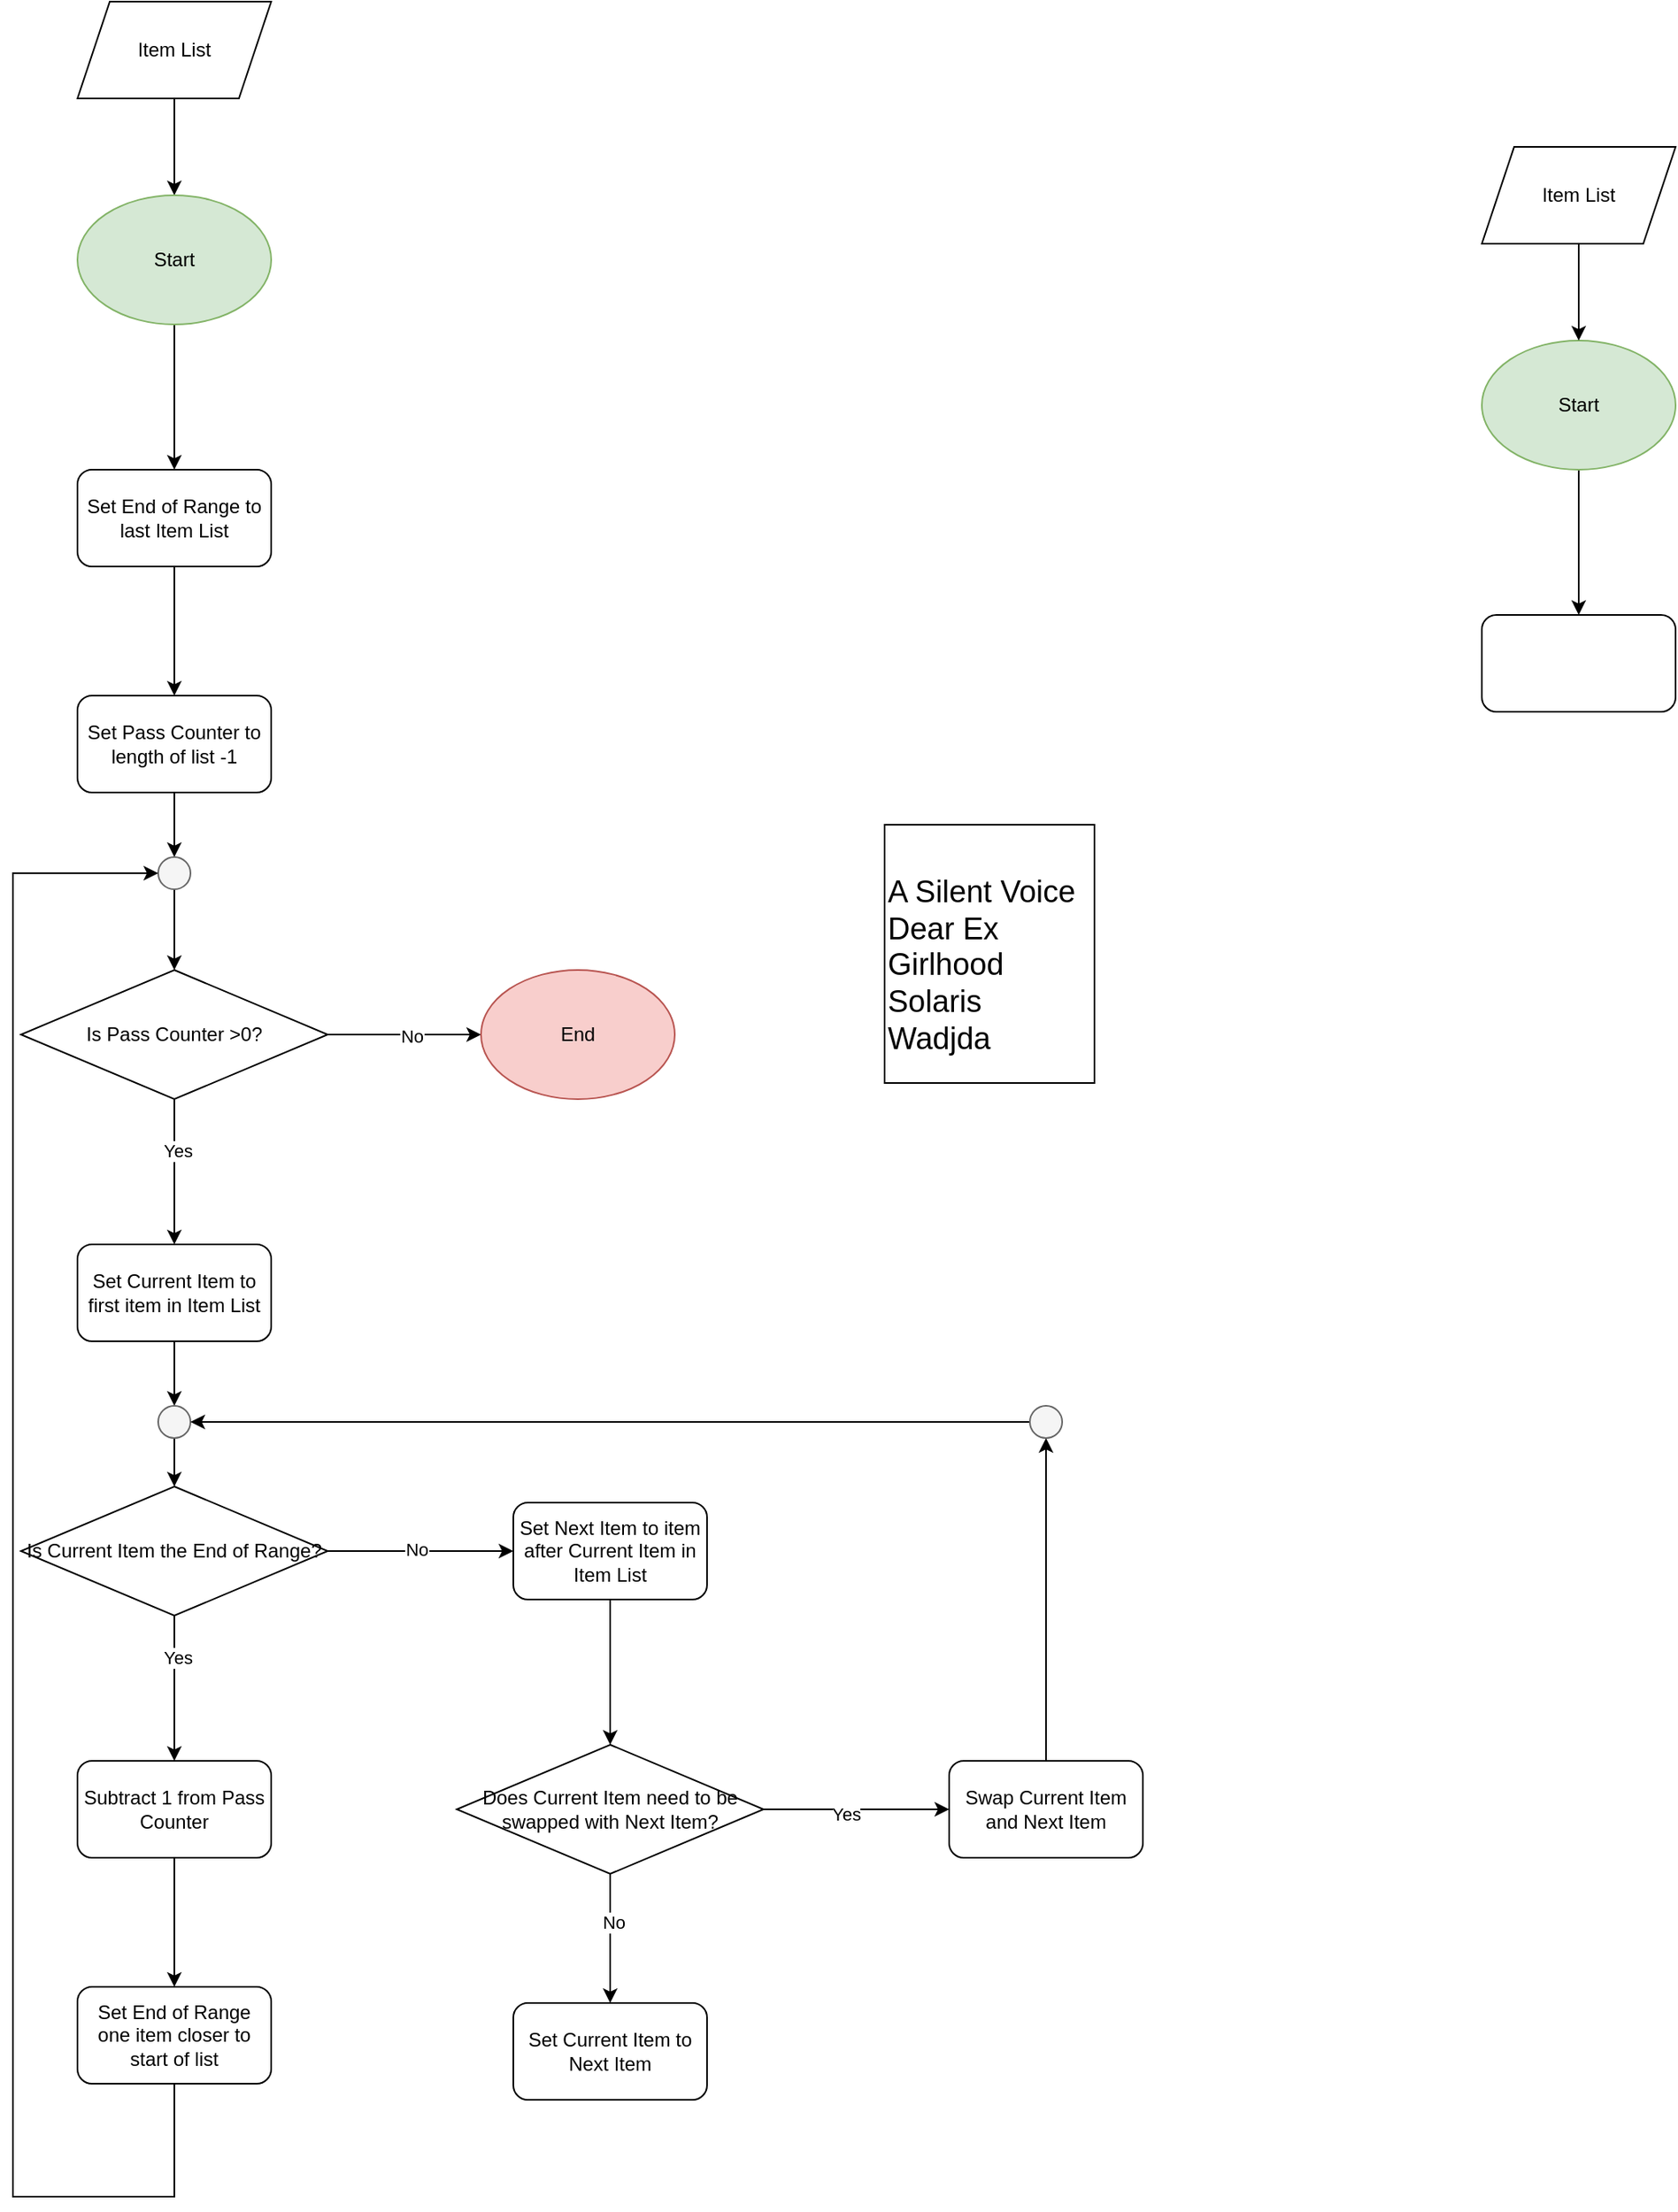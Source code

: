 <mxfile version="23.1.7" type="github">
  <diagram name="Page-1" id="4cCXQPGyLR-IM04o_rQ0">
    <mxGraphModel dx="1434" dy="754" grid="1" gridSize="10" guides="1" tooltips="1" connect="1" arrows="1" fold="1" page="1" pageScale="1" pageWidth="850" pageHeight="1100" math="0" shadow="0">
      <root>
        <mxCell id="0" />
        <mxCell id="1" parent="0" />
        <mxCell id="LrS78nxfHwzHgghSMV4p-3" value="" style="edgeStyle=orthogonalEdgeStyle;rounded=0;orthogonalLoop=1;jettySize=auto;html=1;" edge="1" parent="1" source="LrS78nxfHwzHgghSMV4p-1" target="LrS78nxfHwzHgghSMV4p-2">
          <mxGeometry relative="1" as="geometry" />
        </mxCell>
        <mxCell id="LrS78nxfHwzHgghSMV4p-1" value="Item List" style="shape=parallelogram;perimeter=parallelogramPerimeter;whiteSpace=wrap;html=1;fixedSize=1;" vertex="1" parent="1">
          <mxGeometry x="50" y="40" width="120" height="60" as="geometry" />
        </mxCell>
        <mxCell id="LrS78nxfHwzHgghSMV4p-5" value="" style="edgeStyle=orthogonalEdgeStyle;rounded=0;orthogonalLoop=1;jettySize=auto;html=1;" edge="1" parent="1" source="LrS78nxfHwzHgghSMV4p-2" target="LrS78nxfHwzHgghSMV4p-4">
          <mxGeometry relative="1" as="geometry" />
        </mxCell>
        <mxCell id="LrS78nxfHwzHgghSMV4p-2" value="Start" style="ellipse;whiteSpace=wrap;html=1;fillColor=#d5e8d4;strokeColor=#82b366;" vertex="1" parent="1">
          <mxGeometry x="50" y="160" width="120" height="80" as="geometry" />
        </mxCell>
        <mxCell id="LrS78nxfHwzHgghSMV4p-7" value="" style="edgeStyle=orthogonalEdgeStyle;rounded=0;orthogonalLoop=1;jettySize=auto;html=1;" edge="1" parent="1" source="LrS78nxfHwzHgghSMV4p-4" target="LrS78nxfHwzHgghSMV4p-6">
          <mxGeometry relative="1" as="geometry" />
        </mxCell>
        <mxCell id="LrS78nxfHwzHgghSMV4p-4" value="Set End of Range to last Item List" style="rounded=1;whiteSpace=wrap;html=1;" vertex="1" parent="1">
          <mxGeometry x="50" y="330" width="120" height="60" as="geometry" />
        </mxCell>
        <mxCell id="LrS78nxfHwzHgghSMV4p-9" value="" style="edgeStyle=orthogonalEdgeStyle;rounded=0;orthogonalLoop=1;jettySize=auto;html=1;" edge="1" parent="1" source="LrS78nxfHwzHgghSMV4p-6" target="LrS78nxfHwzHgghSMV4p-8">
          <mxGeometry relative="1" as="geometry" />
        </mxCell>
        <mxCell id="LrS78nxfHwzHgghSMV4p-6" value="Set Pass Counter to length of list -1" style="rounded=1;whiteSpace=wrap;html=1;" vertex="1" parent="1">
          <mxGeometry x="50" y="470" width="120" height="60" as="geometry" />
        </mxCell>
        <mxCell id="LrS78nxfHwzHgghSMV4p-11" value="" style="edgeStyle=orthogonalEdgeStyle;rounded=0;orthogonalLoop=1;jettySize=auto;html=1;" edge="1" parent="1" source="LrS78nxfHwzHgghSMV4p-8" target="LrS78nxfHwzHgghSMV4p-10">
          <mxGeometry relative="1" as="geometry" />
        </mxCell>
        <mxCell id="LrS78nxfHwzHgghSMV4p-8" value="" style="ellipse;whiteSpace=wrap;html=1;aspect=fixed;fillColor=#f5f5f5;fontColor=#333333;strokeColor=#666666;" vertex="1" parent="1">
          <mxGeometry x="100" y="570" width="20" height="20" as="geometry" />
        </mxCell>
        <mxCell id="LrS78nxfHwzHgghSMV4p-13" value="" style="edgeStyle=orthogonalEdgeStyle;rounded=0;orthogonalLoop=1;jettySize=auto;html=1;" edge="1" parent="1" source="LrS78nxfHwzHgghSMV4p-10" target="LrS78nxfHwzHgghSMV4p-12">
          <mxGeometry relative="1" as="geometry" />
        </mxCell>
        <mxCell id="LrS78nxfHwzHgghSMV4p-17" value="No" style="edgeLabel;html=1;align=center;verticalAlign=middle;resizable=0;points=[];" vertex="1" connectable="0" parent="LrS78nxfHwzHgghSMV4p-13">
          <mxGeometry x="0.095" y="-1" relative="1" as="geometry">
            <mxPoint as="offset" />
          </mxGeometry>
        </mxCell>
        <mxCell id="LrS78nxfHwzHgghSMV4p-15" value="" style="edgeStyle=orthogonalEdgeStyle;rounded=0;orthogonalLoop=1;jettySize=auto;html=1;" edge="1" parent="1" source="LrS78nxfHwzHgghSMV4p-10" target="LrS78nxfHwzHgghSMV4p-14">
          <mxGeometry relative="1" as="geometry" />
        </mxCell>
        <mxCell id="LrS78nxfHwzHgghSMV4p-16" value="Yes" style="edgeLabel;html=1;align=center;verticalAlign=middle;resizable=0;points=[];" vertex="1" connectable="0" parent="LrS78nxfHwzHgghSMV4p-15">
          <mxGeometry x="-0.289" y="2" relative="1" as="geometry">
            <mxPoint as="offset" />
          </mxGeometry>
        </mxCell>
        <mxCell id="LrS78nxfHwzHgghSMV4p-10" value="Is Pass Counter &amp;gt;0?" style="rhombus;whiteSpace=wrap;html=1;" vertex="1" parent="1">
          <mxGeometry x="15" y="640" width="190" height="80" as="geometry" />
        </mxCell>
        <mxCell id="LrS78nxfHwzHgghSMV4p-12" value="End" style="ellipse;whiteSpace=wrap;html=1;fillColor=#f8cecc;strokeColor=#b85450;" vertex="1" parent="1">
          <mxGeometry x="300" y="640" width="120" height="80" as="geometry" />
        </mxCell>
        <mxCell id="LrS78nxfHwzHgghSMV4p-19" value="" style="edgeStyle=orthogonalEdgeStyle;rounded=0;orthogonalLoop=1;jettySize=auto;html=1;" edge="1" parent="1" source="LrS78nxfHwzHgghSMV4p-14" target="LrS78nxfHwzHgghSMV4p-18">
          <mxGeometry relative="1" as="geometry" />
        </mxCell>
        <mxCell id="LrS78nxfHwzHgghSMV4p-14" value="Set Current Item to first item in Item List" style="rounded=1;whiteSpace=wrap;html=1;" vertex="1" parent="1">
          <mxGeometry x="50" y="810" width="120" height="60" as="geometry" />
        </mxCell>
        <mxCell id="LrS78nxfHwzHgghSMV4p-21" value="" style="edgeStyle=orthogonalEdgeStyle;rounded=0;orthogonalLoop=1;jettySize=auto;html=1;" edge="1" parent="1" source="LrS78nxfHwzHgghSMV4p-18" target="LrS78nxfHwzHgghSMV4p-20">
          <mxGeometry relative="1" as="geometry" />
        </mxCell>
        <mxCell id="LrS78nxfHwzHgghSMV4p-18" value="" style="ellipse;whiteSpace=wrap;html=1;aspect=fixed;fillColor=#f5f5f5;fontColor=#333333;strokeColor=#666666;" vertex="1" parent="1">
          <mxGeometry x="100" y="910" width="20" height="20" as="geometry" />
        </mxCell>
        <mxCell id="LrS78nxfHwzHgghSMV4p-23" value="" style="edgeStyle=orthogonalEdgeStyle;rounded=0;orthogonalLoop=1;jettySize=auto;html=1;" edge="1" parent="1" source="LrS78nxfHwzHgghSMV4p-20" target="LrS78nxfHwzHgghSMV4p-22">
          <mxGeometry relative="1" as="geometry" />
        </mxCell>
        <mxCell id="LrS78nxfHwzHgghSMV4p-24" value="No" style="edgeLabel;html=1;align=center;verticalAlign=middle;resizable=0;points=[];" vertex="1" connectable="0" parent="LrS78nxfHwzHgghSMV4p-23">
          <mxGeometry x="-0.043" y="1" relative="1" as="geometry">
            <mxPoint as="offset" />
          </mxGeometry>
        </mxCell>
        <mxCell id="LrS78nxfHwzHgghSMV4p-26" value="" style="edgeStyle=orthogonalEdgeStyle;rounded=0;orthogonalLoop=1;jettySize=auto;html=1;" edge="1" parent="1" source="LrS78nxfHwzHgghSMV4p-20" target="LrS78nxfHwzHgghSMV4p-25">
          <mxGeometry relative="1" as="geometry" />
        </mxCell>
        <mxCell id="LrS78nxfHwzHgghSMV4p-27" value="Yes" style="edgeLabel;html=1;align=center;verticalAlign=middle;resizable=0;points=[];" vertex="1" connectable="0" parent="LrS78nxfHwzHgghSMV4p-26">
          <mxGeometry x="-0.422" y="2" relative="1" as="geometry">
            <mxPoint as="offset" />
          </mxGeometry>
        </mxCell>
        <mxCell id="LrS78nxfHwzHgghSMV4p-20" value="Is Current Item the End of Range?" style="rhombus;whiteSpace=wrap;html=1;" vertex="1" parent="1">
          <mxGeometry x="15" y="960" width="190" height="80" as="geometry" />
        </mxCell>
        <mxCell id="LrS78nxfHwzHgghSMV4p-31" value="" style="edgeStyle=orthogonalEdgeStyle;rounded=0;orthogonalLoop=1;jettySize=auto;html=1;" edge="1" parent="1" source="LrS78nxfHwzHgghSMV4p-22" target="LrS78nxfHwzHgghSMV4p-30">
          <mxGeometry relative="1" as="geometry" />
        </mxCell>
        <mxCell id="LrS78nxfHwzHgghSMV4p-22" value="Set Next Item to item after Current Item in Item List" style="rounded=1;whiteSpace=wrap;html=1;" vertex="1" parent="1">
          <mxGeometry x="320" y="970" width="120" height="60" as="geometry" />
        </mxCell>
        <mxCell id="LrS78nxfHwzHgghSMV4p-29" value="" style="edgeStyle=orthogonalEdgeStyle;rounded=0;orthogonalLoop=1;jettySize=auto;html=1;" edge="1" parent="1" source="LrS78nxfHwzHgghSMV4p-25" target="LrS78nxfHwzHgghSMV4p-28">
          <mxGeometry relative="1" as="geometry" />
        </mxCell>
        <mxCell id="LrS78nxfHwzHgghSMV4p-25" value="Subtract 1 from Pass Counter" style="rounded=1;whiteSpace=wrap;html=1;" vertex="1" parent="1">
          <mxGeometry x="50" y="1130" width="120" height="60" as="geometry" />
        </mxCell>
        <mxCell id="LrS78nxfHwzHgghSMV4p-28" value="Set End of Range one item closer to start of list" style="rounded=1;whiteSpace=wrap;html=1;" vertex="1" parent="1">
          <mxGeometry x="50" y="1270" width="120" height="60" as="geometry" />
        </mxCell>
        <mxCell id="LrS78nxfHwzHgghSMV4p-35" value="" style="edgeStyle=orthogonalEdgeStyle;rounded=0;orthogonalLoop=1;jettySize=auto;html=1;" edge="1" parent="1" source="LrS78nxfHwzHgghSMV4p-30" target="LrS78nxfHwzHgghSMV4p-34">
          <mxGeometry relative="1" as="geometry" />
        </mxCell>
        <mxCell id="LrS78nxfHwzHgghSMV4p-38" value="Yes" style="edgeLabel;html=1;align=center;verticalAlign=middle;resizable=0;points=[];" vertex="1" connectable="0" parent="LrS78nxfHwzHgghSMV4p-35">
          <mxGeometry x="-0.113" y="-3" relative="1" as="geometry">
            <mxPoint as="offset" />
          </mxGeometry>
        </mxCell>
        <mxCell id="LrS78nxfHwzHgghSMV4p-37" value="" style="edgeStyle=orthogonalEdgeStyle;rounded=0;orthogonalLoop=1;jettySize=auto;html=1;" edge="1" parent="1" source="LrS78nxfHwzHgghSMV4p-30" target="LrS78nxfHwzHgghSMV4p-36">
          <mxGeometry relative="1" as="geometry" />
        </mxCell>
        <mxCell id="LrS78nxfHwzHgghSMV4p-39" value="No" style="edgeLabel;html=1;align=center;verticalAlign=middle;resizable=0;points=[];" vertex="1" connectable="0" parent="LrS78nxfHwzHgghSMV4p-37">
          <mxGeometry x="-0.267" y="2" relative="1" as="geometry">
            <mxPoint as="offset" />
          </mxGeometry>
        </mxCell>
        <mxCell id="LrS78nxfHwzHgghSMV4p-30" value="Does Current Item need to be swapped with Next Item?" style="rhombus;whiteSpace=wrap;html=1;" vertex="1" parent="1">
          <mxGeometry x="285" y="1120" width="190" height="80" as="geometry" />
        </mxCell>
        <mxCell id="LrS78nxfHwzHgghSMV4p-42" value="" style="edgeStyle=orthogonalEdgeStyle;rounded=0;orthogonalLoop=1;jettySize=auto;html=1;" edge="1" parent="1" source="LrS78nxfHwzHgghSMV4p-34" target="LrS78nxfHwzHgghSMV4p-40">
          <mxGeometry relative="1" as="geometry" />
        </mxCell>
        <mxCell id="LrS78nxfHwzHgghSMV4p-34" value="Swap Current Item and Next Item" style="rounded=1;whiteSpace=wrap;html=1;" vertex="1" parent="1">
          <mxGeometry x="590" y="1130" width="120" height="60" as="geometry" />
        </mxCell>
        <mxCell id="LrS78nxfHwzHgghSMV4p-36" value="Set Current Item to Next Item" style="rounded=1;whiteSpace=wrap;html=1;" vertex="1" parent="1">
          <mxGeometry x="320" y="1280" width="120" height="60" as="geometry" />
        </mxCell>
        <mxCell id="LrS78nxfHwzHgghSMV4p-70" value="" style="edgeStyle=orthogonalEdgeStyle;rounded=0;orthogonalLoop=1;jettySize=auto;html=1;" edge="1" parent="1" source="LrS78nxfHwzHgghSMV4p-40" target="LrS78nxfHwzHgghSMV4p-18">
          <mxGeometry relative="1" as="geometry" />
        </mxCell>
        <mxCell id="LrS78nxfHwzHgghSMV4p-40" value="" style="ellipse;whiteSpace=wrap;html=1;aspect=fixed;fillColor=#f5f5f5;fontColor=#333333;strokeColor=#666666;" vertex="1" parent="1">
          <mxGeometry x="640" y="910" width="20" height="20" as="geometry" />
        </mxCell>
        <mxCell id="LrS78nxfHwzHgghSMV4p-51" value="" style="endArrow=classic;html=1;rounded=0;exitX=0.5;exitY=1;exitDx=0;exitDy=0;entryX=0;entryY=0.5;entryDx=0;entryDy=0;" edge="1" parent="1" source="LrS78nxfHwzHgghSMV4p-28" target="LrS78nxfHwzHgghSMV4p-8">
          <mxGeometry width="50" height="50" relative="1" as="geometry">
            <mxPoint x="400" y="1220" as="sourcePoint" />
            <mxPoint x="10" y="580" as="targetPoint" />
            <Array as="points">
              <mxPoint x="110" y="1400" />
              <mxPoint x="10" y="1400" />
              <mxPoint x="10" y="580" />
            </Array>
          </mxGeometry>
        </mxCell>
        <mxCell id="LrS78nxfHwzHgghSMV4p-55" value="" style="shape=table;startSize=0;container=1;collapsible=0;childLayout=tableLayout;align=right;" vertex="1" parent="1">
          <mxGeometry x="550" y="550" width="130" height="160" as="geometry" />
        </mxCell>
        <mxCell id="LrS78nxfHwzHgghSMV4p-56" value="" style="shape=tableRow;horizontal=0;startSize=0;swimlaneHead=0;swimlaneBody=0;strokeColor=inherit;top=0;left=0;bottom=0;right=0;collapsible=0;dropTarget=0;fillColor=none;points=[[0,0.5],[1,0.5]];portConstraint=eastwest;" vertex="1" parent="LrS78nxfHwzHgghSMV4p-55">
          <mxGeometry width="130" height="160" as="geometry" />
        </mxCell>
        <mxCell id="LrS78nxfHwzHgghSMV4p-57" value="&lt;div align=&quot;left&quot;&gt;&lt;br&gt;&lt;/div&gt;&lt;div style=&quot;font-size: 19px;&quot; align=&quot;left&quot;&gt;A Silent Voice&lt;br&gt;Dear Ex&lt;br&gt;Girlhood&lt;br&gt;Solaris&lt;br&gt;Wadjda&lt;/div&gt;" style="shape=partialRectangle;html=1;whiteSpace=wrap;connectable=0;strokeColor=inherit;overflow=hidden;fillColor=none;top=0;left=0;bottom=0;right=0;pointerEvents=1;align=left;" vertex="1" parent="LrS78nxfHwzHgghSMV4p-56">
          <mxGeometry width="130" height="160" as="geometry">
            <mxRectangle width="130" height="160" as="alternateBounds" />
          </mxGeometry>
        </mxCell>
        <mxCell id="LrS78nxfHwzHgghSMV4p-68" value="" style="edgeStyle=orthogonalEdgeStyle;rounded=0;orthogonalLoop=1;jettySize=auto;html=1;" edge="1" parent="1" source="LrS78nxfHwzHgghSMV4p-58" target="LrS78nxfHwzHgghSMV4p-67">
          <mxGeometry relative="1" as="geometry" />
        </mxCell>
        <mxCell id="LrS78nxfHwzHgghSMV4p-58" value="Start" style="ellipse;whiteSpace=wrap;html=1;fillColor=#d5e8d4;strokeColor=#82b366;" vertex="1" parent="1">
          <mxGeometry x="920" y="250" width="120" height="80" as="geometry" />
        </mxCell>
        <mxCell id="LrS78nxfHwzHgghSMV4p-60" value="" style="edgeStyle=orthogonalEdgeStyle;rounded=0;orthogonalLoop=1;jettySize=auto;html=1;" edge="1" parent="1" source="LrS78nxfHwzHgghSMV4p-59" target="LrS78nxfHwzHgghSMV4p-58">
          <mxGeometry relative="1" as="geometry" />
        </mxCell>
        <mxCell id="LrS78nxfHwzHgghSMV4p-59" value="Item List" style="shape=parallelogram;perimeter=parallelogramPerimeter;whiteSpace=wrap;html=1;fixedSize=1;" vertex="1" parent="1">
          <mxGeometry x="920" y="130" width="120" height="60" as="geometry" />
        </mxCell>
        <mxCell id="LrS78nxfHwzHgghSMV4p-67" value="" style="rounded=1;whiteSpace=wrap;html=1;" vertex="1" parent="1">
          <mxGeometry x="920" y="420" width="120" height="60" as="geometry" />
        </mxCell>
      </root>
    </mxGraphModel>
  </diagram>
</mxfile>
